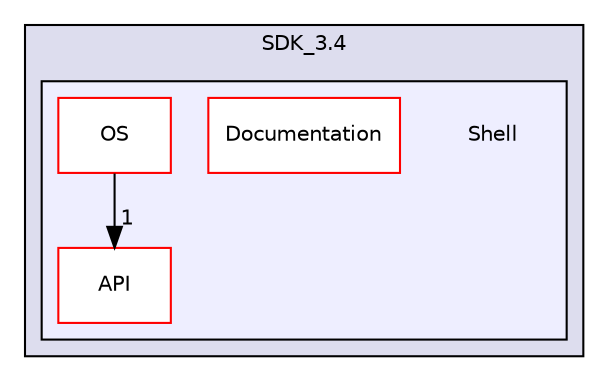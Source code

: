 digraph "PVR/SDK_3.4/Shell" {
  compound=true
  node [ fontsize="10", fontname="Helvetica"];
  edge [ labelfontsize="10", labelfontname="Helvetica"];
  subgraph clusterdir_2d878b5cc6871189fc186a386430f469 {
    graph [ bgcolor="#ddddee", pencolor="black", label="SDK_3.4" fontname="Helvetica", fontsize="10", URL="dir_2d878b5cc6871189fc186a386430f469.html"]
  subgraph clusterdir_de41955a66a331b990d60d5323117a97 {
    graph [ bgcolor="#eeeeff", pencolor="black", label="" URL="dir_de41955a66a331b990d60d5323117a97.html"];
    dir_de41955a66a331b990d60d5323117a97 [shape=plaintext label="Shell"];
    dir_42ad26a6aa1f1f4d0ca646914997eecd [shape=box label="API" color="red" fillcolor="white" style="filled" URL="dir_42ad26a6aa1f1f4d0ca646914997eecd.html"];
    dir_fdd8ed1baf2c05a67bcb89bb26840147 [shape=box label="Documentation" color="red" fillcolor="white" style="filled" URL="dir_fdd8ed1baf2c05a67bcb89bb26840147.html"];
    dir_985c8e68b2bc71e5fc4eaa8a536394b7 [shape=box label="OS" color="red" fillcolor="white" style="filled" URL="dir_985c8e68b2bc71e5fc4eaa8a536394b7.html"];
  }
  }
  dir_985c8e68b2bc71e5fc4eaa8a536394b7->dir_42ad26a6aa1f1f4d0ca646914997eecd [headlabel="1", labeldistance=1.5 headhref="dir_000134_001756.html"];
}
